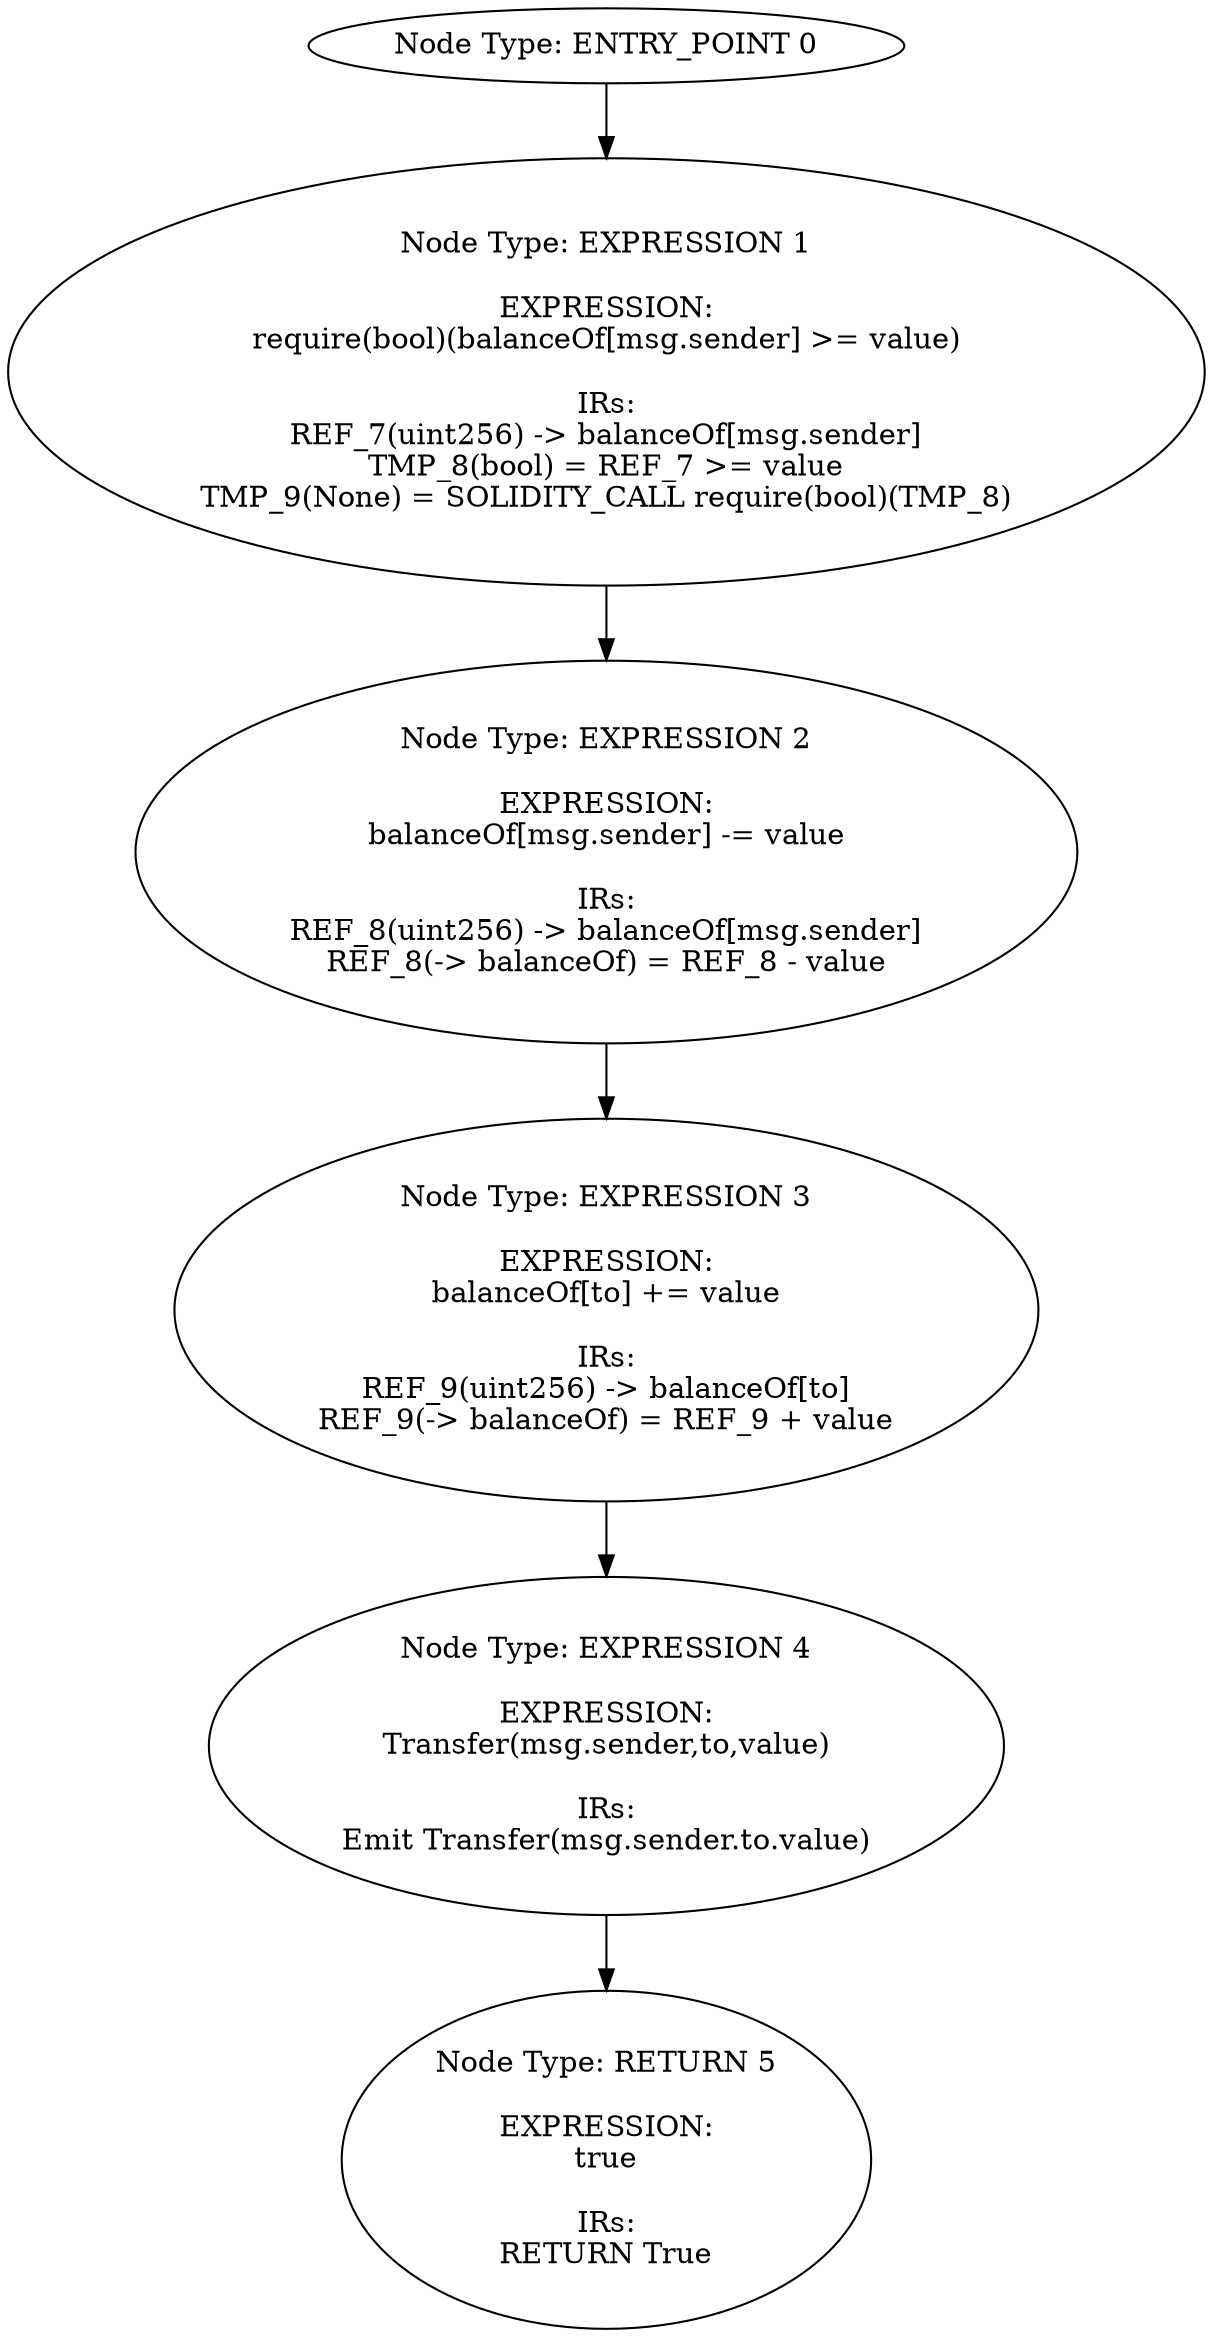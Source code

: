 digraph{
0[label="Node Type: ENTRY_POINT 0
"];
0->1;
1[label="Node Type: EXPRESSION 1

EXPRESSION:
require(bool)(balanceOf[msg.sender] >= value)

IRs:
REF_7(uint256) -> balanceOf[msg.sender]
TMP_8(bool) = REF_7 >= value
TMP_9(None) = SOLIDITY_CALL require(bool)(TMP_8)"];
1->2;
2[label="Node Type: EXPRESSION 2

EXPRESSION:
balanceOf[msg.sender] -= value

IRs:
REF_8(uint256) -> balanceOf[msg.sender]
REF_8(-> balanceOf) = REF_8 - value"];
2->3;
3[label="Node Type: EXPRESSION 3

EXPRESSION:
balanceOf[to] += value

IRs:
REF_9(uint256) -> balanceOf[to]
REF_9(-> balanceOf) = REF_9 + value"];
3->4;
4[label="Node Type: EXPRESSION 4

EXPRESSION:
Transfer(msg.sender,to,value)

IRs:
Emit Transfer(msg.sender.to.value)"];
4->5;
5[label="Node Type: RETURN 5

EXPRESSION:
true

IRs:
RETURN True"];
}
